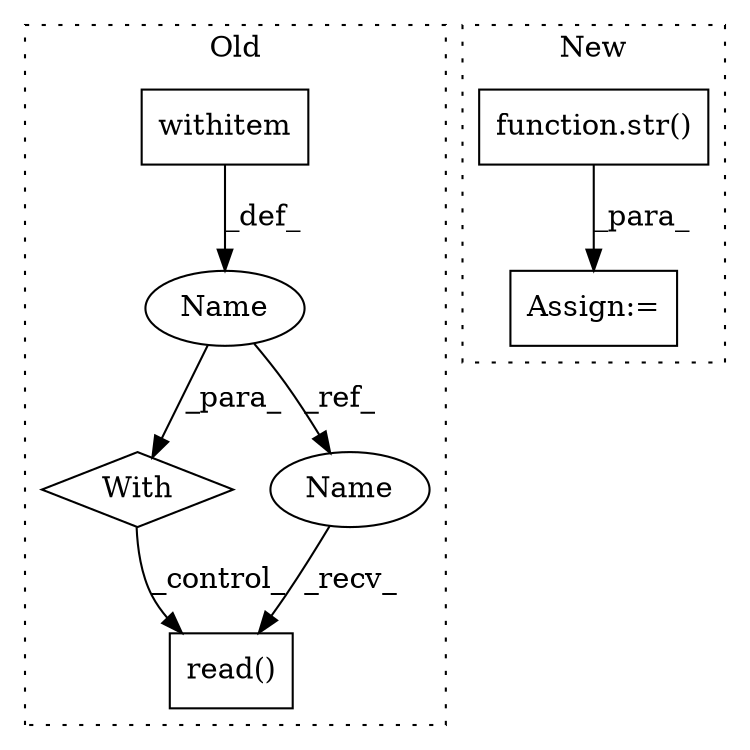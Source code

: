 digraph G {
subgraph cluster0 {
1 [label="read()" a="75" s="4034" l="9" shape="box"];
3 [label="Name" a="87" s="3971" l="2" shape="ellipse"];
4 [label="With" a="39" s="3930,3939" l="5,36" shape="diamond"];
5 [label="withitem" a="49" s="3935" l="4" shape="box"];
7 [label="Name" a="87" s="4034" l="2" shape="ellipse"];
label = "Old";
style="dotted";
}
subgraph cluster1 {
2 [label="function.str()" a="75" s="4651,4674" l="4,1" shape="box"];
6 [label="Assign:=" a="68" s="4638" l="3" shape="box"];
label = "New";
style="dotted";
}
2 -> 6 [label="_para_"];
3 -> 4 [label="_para_"];
3 -> 7 [label="_ref_"];
4 -> 1 [label="_control_"];
5 -> 3 [label="_def_"];
7 -> 1 [label="_recv_"];
}
